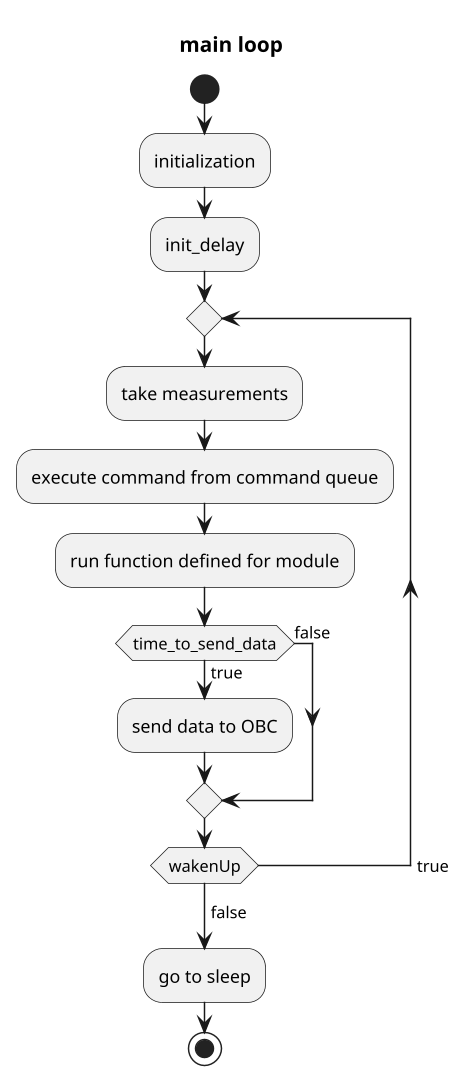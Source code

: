 @startuml
scale 1920 width
scale 1080 height 

' participant "On-board computer" as obc
' participant "Module" as slave
' participant "Software template" as template

' == Tx Loop == 
' autonumber
' obc -> slave : mission state  
' template -> obc: send data
' slave -> template: stateInWakenUp()

' alt True
' template -> slave: turn off sleep mode
' else False
' template -> slave: go to sleep
' end group

' == Main Loop ==

' group initialization

' end group
title main loop
start

:initialization;

:init_delay;

repeat
:take measurements;

:execute command from command queue;

:run function defined for module;

if (time_to_send_data) then (true)
    :send data to OBC;
    else (false)
endif
repeatwhile (wakenUp) ->true
->false;
:go to sleep;
stop

@enduml
